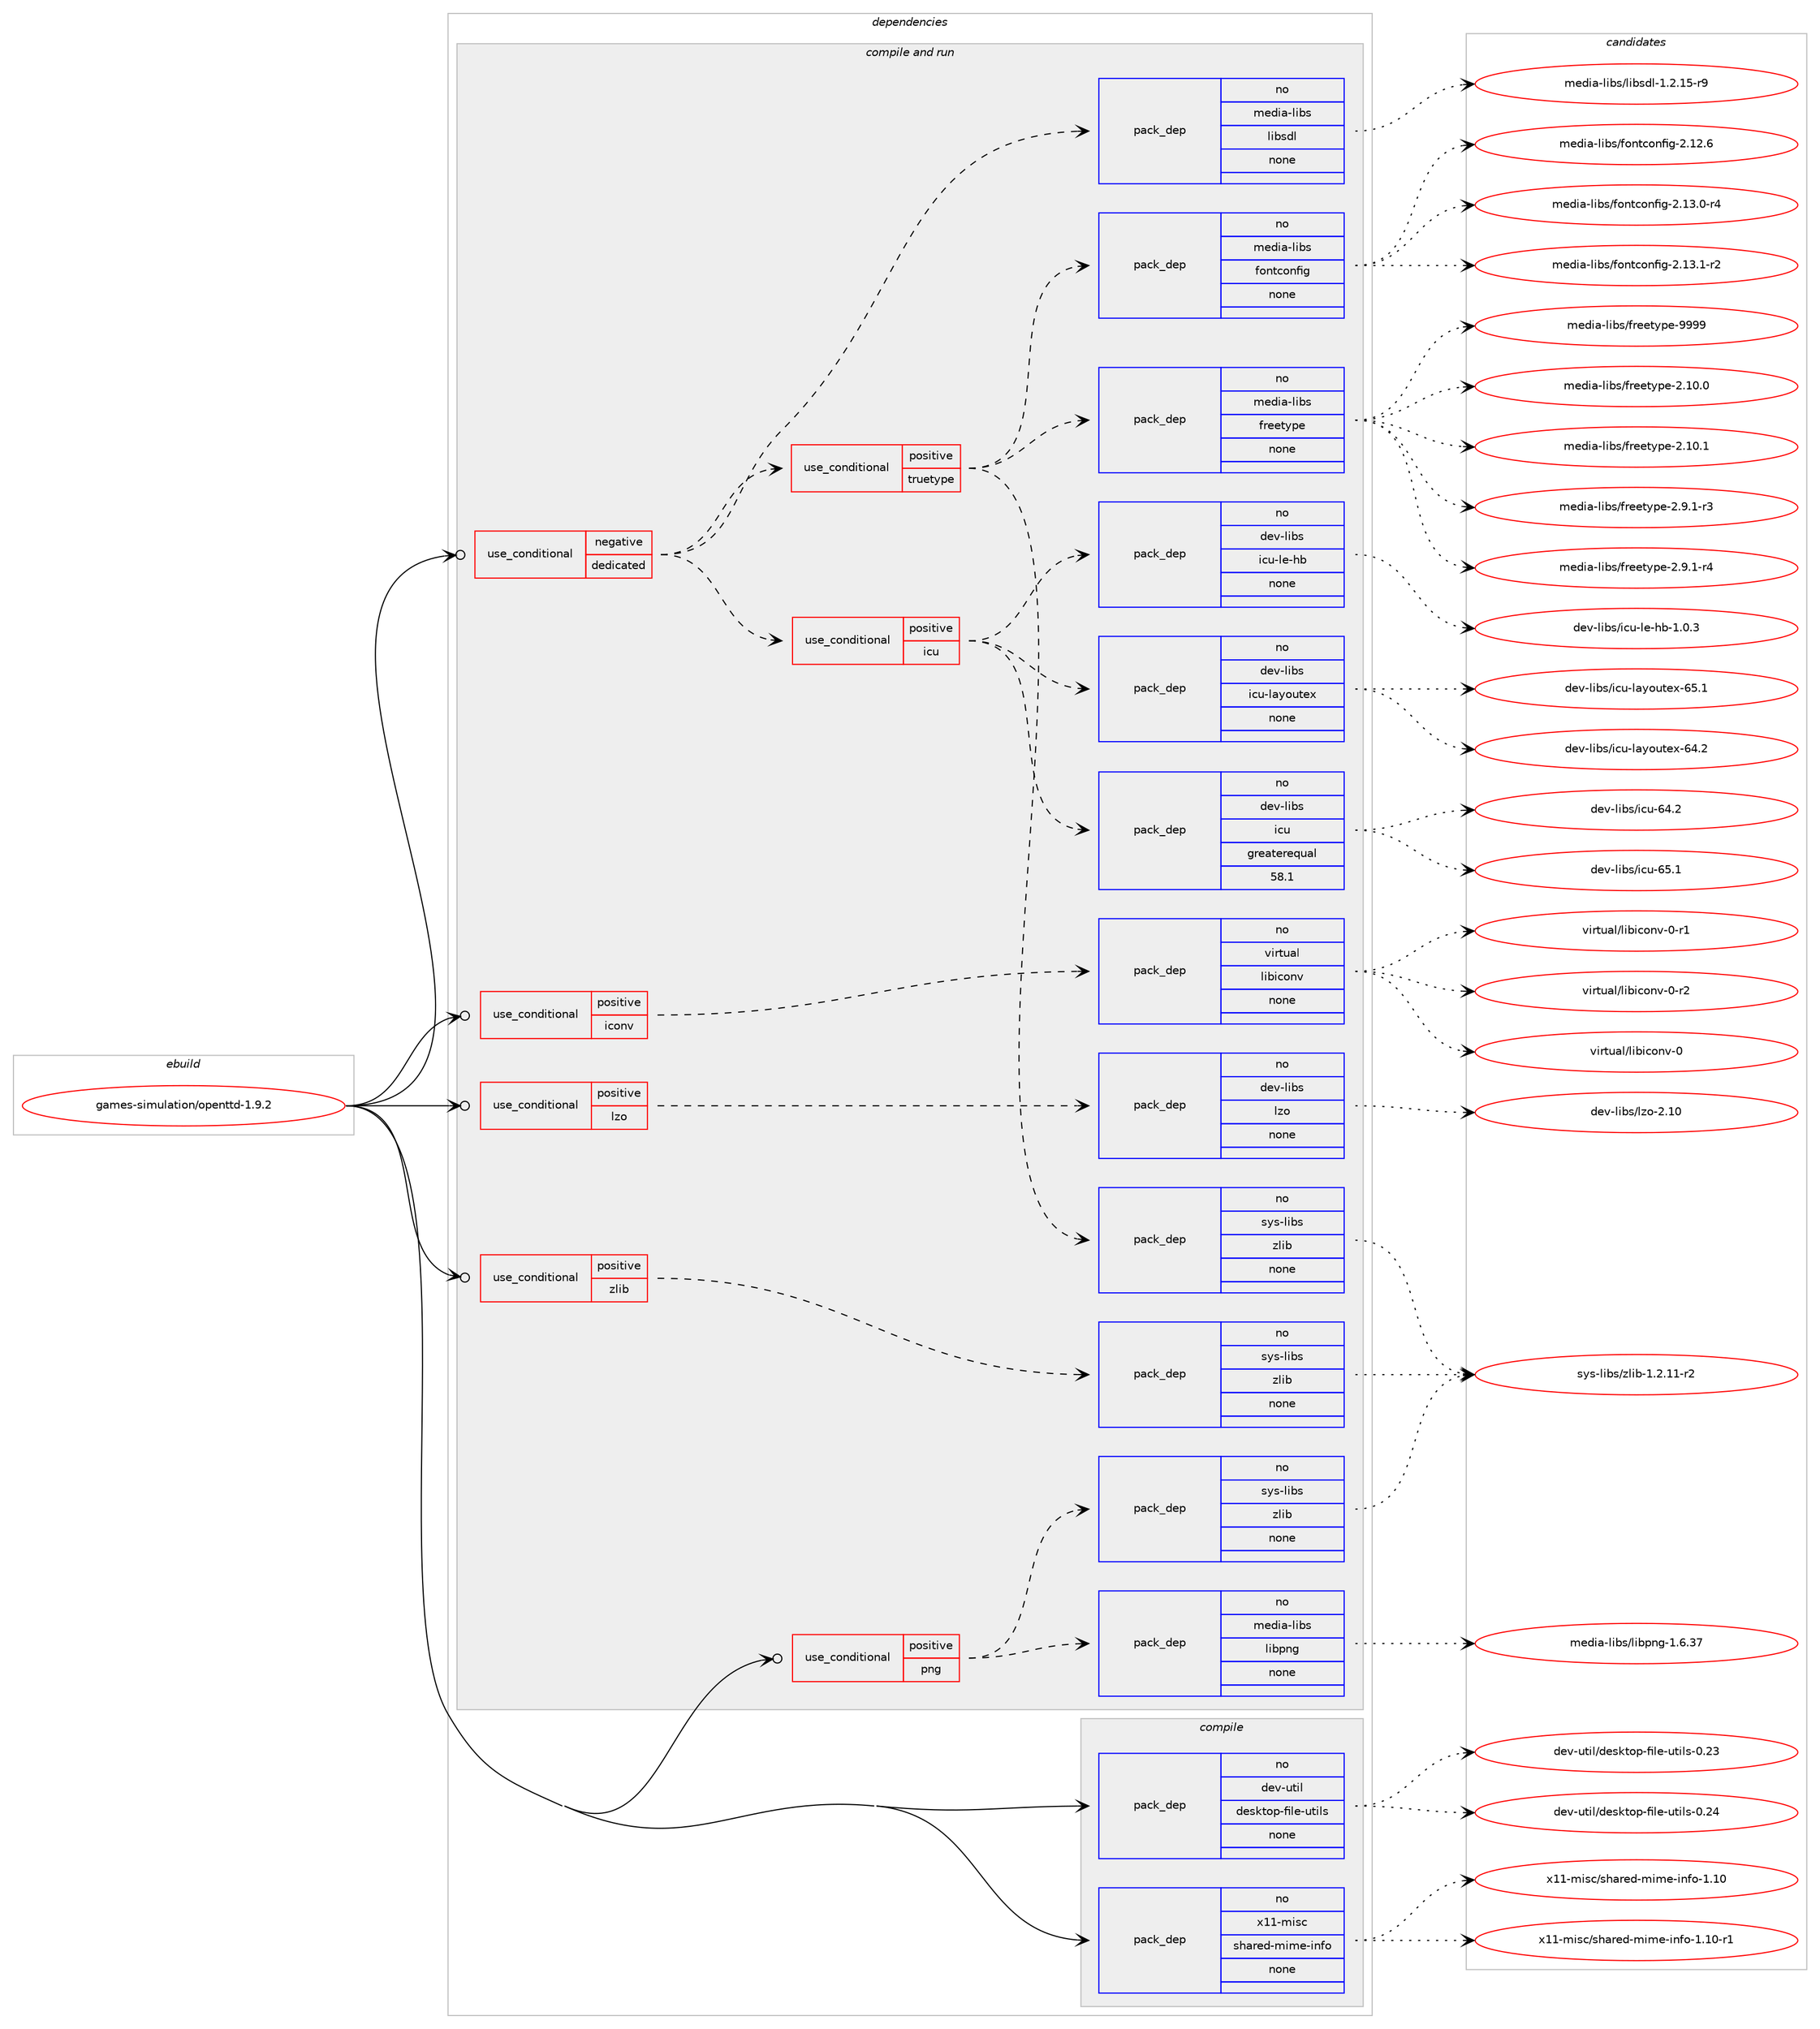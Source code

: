 digraph prolog {

# *************
# Graph options
# *************

newrank=true;
concentrate=true;
compound=true;
graph [rankdir=LR,fontname=Helvetica,fontsize=10,ranksep=1.5];#, ranksep=2.5, nodesep=0.2];
edge  [arrowhead=vee];
node  [fontname=Helvetica,fontsize=10];

# **********
# The ebuild
# **********

subgraph cluster_leftcol {
color=gray;
rank=same;
label=<<i>ebuild</i>>;
id [label="games-simulation/openttd-1.9.2", color=red, width=4, href="../games-simulation/openttd-1.9.2.svg"];
}

# ****************
# The dependencies
# ****************

subgraph cluster_midcol {
color=gray;
label=<<i>dependencies</i>>;
subgraph cluster_compile {
fillcolor="#eeeeee";
style=filled;
label=<<i>compile</i>>;
subgraph pack545384 {
dependency743098 [label=<<TABLE BORDER="0" CELLBORDER="1" CELLSPACING="0" CELLPADDING="4" WIDTH="220"><TR><TD ROWSPAN="6" CELLPADDING="30">pack_dep</TD></TR><TR><TD WIDTH="110">no</TD></TR><TR><TD>dev-util</TD></TR><TR><TD>desktop-file-utils</TD></TR><TR><TD>none</TD></TR><TR><TD></TD></TR></TABLE>>, shape=none, color=blue];
}
id:e -> dependency743098:w [weight=20,style="solid",arrowhead="vee"];
subgraph pack545385 {
dependency743099 [label=<<TABLE BORDER="0" CELLBORDER="1" CELLSPACING="0" CELLPADDING="4" WIDTH="220"><TR><TD ROWSPAN="6" CELLPADDING="30">pack_dep</TD></TR><TR><TD WIDTH="110">no</TD></TR><TR><TD>x11-misc</TD></TR><TR><TD>shared-mime-info</TD></TR><TR><TD>none</TD></TR><TR><TD></TD></TR></TABLE>>, shape=none, color=blue];
}
id:e -> dependency743099:w [weight=20,style="solid",arrowhead="vee"];
}
subgraph cluster_compileandrun {
fillcolor="#eeeeee";
style=filled;
label=<<i>compile and run</i>>;
subgraph cond185200 {
dependency743100 [label=<<TABLE BORDER="0" CELLBORDER="1" CELLSPACING="0" CELLPADDING="4"><TR><TD ROWSPAN="3" CELLPADDING="10">use_conditional</TD></TR><TR><TD>negative</TD></TR><TR><TD>dedicated</TD></TR></TABLE>>, shape=none, color=red];
subgraph pack545386 {
dependency743101 [label=<<TABLE BORDER="0" CELLBORDER="1" CELLSPACING="0" CELLPADDING="4" WIDTH="220"><TR><TD ROWSPAN="6" CELLPADDING="30">pack_dep</TD></TR><TR><TD WIDTH="110">no</TD></TR><TR><TD>media-libs</TD></TR><TR><TD>libsdl</TD></TR><TR><TD>none</TD></TR><TR><TD></TD></TR></TABLE>>, shape=none, color=blue];
}
dependency743100:e -> dependency743101:w [weight=20,style="dashed",arrowhead="vee"];
subgraph cond185201 {
dependency743102 [label=<<TABLE BORDER="0" CELLBORDER="1" CELLSPACING="0" CELLPADDING="4"><TR><TD ROWSPAN="3" CELLPADDING="10">use_conditional</TD></TR><TR><TD>positive</TD></TR><TR><TD>icu</TD></TR></TABLE>>, shape=none, color=red];
subgraph pack545387 {
dependency743103 [label=<<TABLE BORDER="0" CELLBORDER="1" CELLSPACING="0" CELLPADDING="4" WIDTH="220"><TR><TD ROWSPAN="6" CELLPADDING="30">pack_dep</TD></TR><TR><TD WIDTH="110">no</TD></TR><TR><TD>dev-libs</TD></TR><TR><TD>icu-layoutex</TD></TR><TR><TD>none</TD></TR><TR><TD></TD></TR></TABLE>>, shape=none, color=blue];
}
dependency743102:e -> dependency743103:w [weight=20,style="dashed",arrowhead="vee"];
subgraph pack545388 {
dependency743104 [label=<<TABLE BORDER="0" CELLBORDER="1" CELLSPACING="0" CELLPADDING="4" WIDTH="220"><TR><TD ROWSPAN="6" CELLPADDING="30">pack_dep</TD></TR><TR><TD WIDTH="110">no</TD></TR><TR><TD>dev-libs</TD></TR><TR><TD>icu-le-hb</TD></TR><TR><TD>none</TD></TR><TR><TD></TD></TR></TABLE>>, shape=none, color=blue];
}
dependency743102:e -> dependency743104:w [weight=20,style="dashed",arrowhead="vee"];
subgraph pack545389 {
dependency743105 [label=<<TABLE BORDER="0" CELLBORDER="1" CELLSPACING="0" CELLPADDING="4" WIDTH="220"><TR><TD ROWSPAN="6" CELLPADDING="30">pack_dep</TD></TR><TR><TD WIDTH="110">no</TD></TR><TR><TD>dev-libs</TD></TR><TR><TD>icu</TD></TR><TR><TD>greaterequal</TD></TR><TR><TD>58.1</TD></TR></TABLE>>, shape=none, color=blue];
}
dependency743102:e -> dependency743105:w [weight=20,style="dashed",arrowhead="vee"];
}
dependency743100:e -> dependency743102:w [weight=20,style="dashed",arrowhead="vee"];
subgraph cond185202 {
dependency743106 [label=<<TABLE BORDER="0" CELLBORDER="1" CELLSPACING="0" CELLPADDING="4"><TR><TD ROWSPAN="3" CELLPADDING="10">use_conditional</TD></TR><TR><TD>positive</TD></TR><TR><TD>truetype</TD></TR></TABLE>>, shape=none, color=red];
subgraph pack545390 {
dependency743107 [label=<<TABLE BORDER="0" CELLBORDER="1" CELLSPACING="0" CELLPADDING="4" WIDTH="220"><TR><TD ROWSPAN="6" CELLPADDING="30">pack_dep</TD></TR><TR><TD WIDTH="110">no</TD></TR><TR><TD>media-libs</TD></TR><TR><TD>fontconfig</TD></TR><TR><TD>none</TD></TR><TR><TD></TD></TR></TABLE>>, shape=none, color=blue];
}
dependency743106:e -> dependency743107:w [weight=20,style="dashed",arrowhead="vee"];
subgraph pack545391 {
dependency743108 [label=<<TABLE BORDER="0" CELLBORDER="1" CELLSPACING="0" CELLPADDING="4" WIDTH="220"><TR><TD ROWSPAN="6" CELLPADDING="30">pack_dep</TD></TR><TR><TD WIDTH="110">no</TD></TR><TR><TD>media-libs</TD></TR><TR><TD>freetype</TD></TR><TR><TD>none</TD></TR><TR><TD></TD></TR></TABLE>>, shape=none, color=blue];
}
dependency743106:e -> dependency743108:w [weight=20,style="dashed",arrowhead="vee"];
subgraph pack545392 {
dependency743109 [label=<<TABLE BORDER="0" CELLBORDER="1" CELLSPACING="0" CELLPADDING="4" WIDTH="220"><TR><TD ROWSPAN="6" CELLPADDING="30">pack_dep</TD></TR><TR><TD WIDTH="110">no</TD></TR><TR><TD>sys-libs</TD></TR><TR><TD>zlib</TD></TR><TR><TD>none</TD></TR><TR><TD></TD></TR></TABLE>>, shape=none, color=blue];
}
dependency743106:e -> dependency743109:w [weight=20,style="dashed",arrowhead="vee"];
}
dependency743100:e -> dependency743106:w [weight=20,style="dashed",arrowhead="vee"];
}
id:e -> dependency743100:w [weight=20,style="solid",arrowhead="odotvee"];
subgraph cond185203 {
dependency743110 [label=<<TABLE BORDER="0" CELLBORDER="1" CELLSPACING="0" CELLPADDING="4"><TR><TD ROWSPAN="3" CELLPADDING="10">use_conditional</TD></TR><TR><TD>positive</TD></TR><TR><TD>iconv</TD></TR></TABLE>>, shape=none, color=red];
subgraph pack545393 {
dependency743111 [label=<<TABLE BORDER="0" CELLBORDER="1" CELLSPACING="0" CELLPADDING="4" WIDTH="220"><TR><TD ROWSPAN="6" CELLPADDING="30">pack_dep</TD></TR><TR><TD WIDTH="110">no</TD></TR><TR><TD>virtual</TD></TR><TR><TD>libiconv</TD></TR><TR><TD>none</TD></TR><TR><TD></TD></TR></TABLE>>, shape=none, color=blue];
}
dependency743110:e -> dependency743111:w [weight=20,style="dashed",arrowhead="vee"];
}
id:e -> dependency743110:w [weight=20,style="solid",arrowhead="odotvee"];
subgraph cond185204 {
dependency743112 [label=<<TABLE BORDER="0" CELLBORDER="1" CELLSPACING="0" CELLPADDING="4"><TR><TD ROWSPAN="3" CELLPADDING="10">use_conditional</TD></TR><TR><TD>positive</TD></TR><TR><TD>lzo</TD></TR></TABLE>>, shape=none, color=red];
subgraph pack545394 {
dependency743113 [label=<<TABLE BORDER="0" CELLBORDER="1" CELLSPACING="0" CELLPADDING="4" WIDTH="220"><TR><TD ROWSPAN="6" CELLPADDING="30">pack_dep</TD></TR><TR><TD WIDTH="110">no</TD></TR><TR><TD>dev-libs</TD></TR><TR><TD>lzo</TD></TR><TR><TD>none</TD></TR><TR><TD></TD></TR></TABLE>>, shape=none, color=blue];
}
dependency743112:e -> dependency743113:w [weight=20,style="dashed",arrowhead="vee"];
}
id:e -> dependency743112:w [weight=20,style="solid",arrowhead="odotvee"];
subgraph cond185205 {
dependency743114 [label=<<TABLE BORDER="0" CELLBORDER="1" CELLSPACING="0" CELLPADDING="4"><TR><TD ROWSPAN="3" CELLPADDING="10">use_conditional</TD></TR><TR><TD>positive</TD></TR><TR><TD>png</TD></TR></TABLE>>, shape=none, color=red];
subgraph pack545395 {
dependency743115 [label=<<TABLE BORDER="0" CELLBORDER="1" CELLSPACING="0" CELLPADDING="4" WIDTH="220"><TR><TD ROWSPAN="6" CELLPADDING="30">pack_dep</TD></TR><TR><TD WIDTH="110">no</TD></TR><TR><TD>media-libs</TD></TR><TR><TD>libpng</TD></TR><TR><TD>none</TD></TR><TR><TD></TD></TR></TABLE>>, shape=none, color=blue];
}
dependency743114:e -> dependency743115:w [weight=20,style="dashed",arrowhead="vee"];
subgraph pack545396 {
dependency743116 [label=<<TABLE BORDER="0" CELLBORDER="1" CELLSPACING="0" CELLPADDING="4" WIDTH="220"><TR><TD ROWSPAN="6" CELLPADDING="30">pack_dep</TD></TR><TR><TD WIDTH="110">no</TD></TR><TR><TD>sys-libs</TD></TR><TR><TD>zlib</TD></TR><TR><TD>none</TD></TR><TR><TD></TD></TR></TABLE>>, shape=none, color=blue];
}
dependency743114:e -> dependency743116:w [weight=20,style="dashed",arrowhead="vee"];
}
id:e -> dependency743114:w [weight=20,style="solid",arrowhead="odotvee"];
subgraph cond185206 {
dependency743117 [label=<<TABLE BORDER="0" CELLBORDER="1" CELLSPACING="0" CELLPADDING="4"><TR><TD ROWSPAN="3" CELLPADDING="10">use_conditional</TD></TR><TR><TD>positive</TD></TR><TR><TD>zlib</TD></TR></TABLE>>, shape=none, color=red];
subgraph pack545397 {
dependency743118 [label=<<TABLE BORDER="0" CELLBORDER="1" CELLSPACING="0" CELLPADDING="4" WIDTH="220"><TR><TD ROWSPAN="6" CELLPADDING="30">pack_dep</TD></TR><TR><TD WIDTH="110">no</TD></TR><TR><TD>sys-libs</TD></TR><TR><TD>zlib</TD></TR><TR><TD>none</TD></TR><TR><TD></TD></TR></TABLE>>, shape=none, color=blue];
}
dependency743117:e -> dependency743118:w [weight=20,style="dashed",arrowhead="vee"];
}
id:e -> dependency743117:w [weight=20,style="solid",arrowhead="odotvee"];
}
subgraph cluster_run {
fillcolor="#eeeeee";
style=filled;
label=<<i>run</i>>;
}
}

# **************
# The candidates
# **************

subgraph cluster_choices {
rank=same;
color=gray;
label=<<i>candidates</i>>;

subgraph choice545384 {
color=black;
nodesep=1;
choice100101118451171161051084710010111510711611111245102105108101451171161051081154548465051 [label="dev-util/desktop-file-utils-0.23", color=red, width=4,href="../dev-util/desktop-file-utils-0.23.svg"];
choice100101118451171161051084710010111510711611111245102105108101451171161051081154548465052 [label="dev-util/desktop-file-utils-0.24", color=red, width=4,href="../dev-util/desktop-file-utils-0.24.svg"];
dependency743098:e -> choice100101118451171161051084710010111510711611111245102105108101451171161051081154548465051:w [style=dotted,weight="100"];
dependency743098:e -> choice100101118451171161051084710010111510711611111245102105108101451171161051081154548465052:w [style=dotted,weight="100"];
}
subgraph choice545385 {
color=black;
nodesep=1;
choice12049494510910511599471151049711410110045109105109101451051101021114549464948 [label="x11-misc/shared-mime-info-1.10", color=red, width=4,href="../x11-misc/shared-mime-info-1.10.svg"];
choice120494945109105115994711510497114101100451091051091014510511010211145494649484511449 [label="x11-misc/shared-mime-info-1.10-r1", color=red, width=4,href="../x11-misc/shared-mime-info-1.10-r1.svg"];
dependency743099:e -> choice12049494510910511599471151049711410110045109105109101451051101021114549464948:w [style=dotted,weight="100"];
dependency743099:e -> choice120494945109105115994711510497114101100451091051091014510511010211145494649484511449:w [style=dotted,weight="100"];
}
subgraph choice545386 {
color=black;
nodesep=1;
choice1091011001059745108105981154710810598115100108454946504649534511457 [label="media-libs/libsdl-1.2.15-r9", color=red, width=4,href="../media-libs/libsdl-1.2.15-r9.svg"];
dependency743101:e -> choice1091011001059745108105981154710810598115100108454946504649534511457:w [style=dotted,weight="100"];
}
subgraph choice545387 {
color=black;
nodesep=1;
choice1001011184510810598115471059911745108971211111171161011204554524650 [label="dev-libs/icu-layoutex-64.2", color=red, width=4,href="../dev-libs/icu-layoutex-64.2.svg"];
choice1001011184510810598115471059911745108971211111171161011204554534649 [label="dev-libs/icu-layoutex-65.1", color=red, width=4,href="../dev-libs/icu-layoutex-65.1.svg"];
dependency743103:e -> choice1001011184510810598115471059911745108971211111171161011204554524650:w [style=dotted,weight="100"];
dependency743103:e -> choice1001011184510810598115471059911745108971211111171161011204554534649:w [style=dotted,weight="100"];
}
subgraph choice545388 {
color=black;
nodesep=1;
choice10010111845108105981154710599117451081014510498454946484651 [label="dev-libs/icu-le-hb-1.0.3", color=red, width=4,href="../dev-libs/icu-le-hb-1.0.3.svg"];
dependency743104:e -> choice10010111845108105981154710599117451081014510498454946484651:w [style=dotted,weight="100"];
}
subgraph choice545389 {
color=black;
nodesep=1;
choice100101118451081059811547105991174554524650 [label="dev-libs/icu-64.2", color=red, width=4,href="../dev-libs/icu-64.2.svg"];
choice100101118451081059811547105991174554534649 [label="dev-libs/icu-65.1", color=red, width=4,href="../dev-libs/icu-65.1.svg"];
dependency743105:e -> choice100101118451081059811547105991174554524650:w [style=dotted,weight="100"];
dependency743105:e -> choice100101118451081059811547105991174554534649:w [style=dotted,weight="100"];
}
subgraph choice545390 {
color=black;
nodesep=1;
choice109101100105974510810598115471021111101169911111010210510345504649504654 [label="media-libs/fontconfig-2.12.6", color=red, width=4,href="../media-libs/fontconfig-2.12.6.svg"];
choice1091011001059745108105981154710211111011699111110102105103455046495146484511452 [label="media-libs/fontconfig-2.13.0-r4", color=red, width=4,href="../media-libs/fontconfig-2.13.0-r4.svg"];
choice1091011001059745108105981154710211111011699111110102105103455046495146494511450 [label="media-libs/fontconfig-2.13.1-r2", color=red, width=4,href="../media-libs/fontconfig-2.13.1-r2.svg"];
dependency743107:e -> choice109101100105974510810598115471021111101169911111010210510345504649504654:w [style=dotted,weight="100"];
dependency743107:e -> choice1091011001059745108105981154710211111011699111110102105103455046495146484511452:w [style=dotted,weight="100"];
dependency743107:e -> choice1091011001059745108105981154710211111011699111110102105103455046495146494511450:w [style=dotted,weight="100"];
}
subgraph choice545391 {
color=black;
nodesep=1;
choice1091011001059745108105981154710211410110111612111210145504649484648 [label="media-libs/freetype-2.10.0", color=red, width=4,href="../media-libs/freetype-2.10.0.svg"];
choice1091011001059745108105981154710211410110111612111210145504649484649 [label="media-libs/freetype-2.10.1", color=red, width=4,href="../media-libs/freetype-2.10.1.svg"];
choice109101100105974510810598115471021141011011161211121014550465746494511451 [label="media-libs/freetype-2.9.1-r3", color=red, width=4,href="../media-libs/freetype-2.9.1-r3.svg"];
choice109101100105974510810598115471021141011011161211121014550465746494511452 [label="media-libs/freetype-2.9.1-r4", color=red, width=4,href="../media-libs/freetype-2.9.1-r4.svg"];
choice109101100105974510810598115471021141011011161211121014557575757 [label="media-libs/freetype-9999", color=red, width=4,href="../media-libs/freetype-9999.svg"];
dependency743108:e -> choice1091011001059745108105981154710211410110111612111210145504649484648:w [style=dotted,weight="100"];
dependency743108:e -> choice1091011001059745108105981154710211410110111612111210145504649484649:w [style=dotted,weight="100"];
dependency743108:e -> choice109101100105974510810598115471021141011011161211121014550465746494511451:w [style=dotted,weight="100"];
dependency743108:e -> choice109101100105974510810598115471021141011011161211121014550465746494511452:w [style=dotted,weight="100"];
dependency743108:e -> choice109101100105974510810598115471021141011011161211121014557575757:w [style=dotted,weight="100"];
}
subgraph choice545392 {
color=black;
nodesep=1;
choice11512111545108105981154712210810598454946504649494511450 [label="sys-libs/zlib-1.2.11-r2", color=red, width=4,href="../sys-libs/zlib-1.2.11-r2.svg"];
dependency743109:e -> choice11512111545108105981154712210810598454946504649494511450:w [style=dotted,weight="100"];
}
subgraph choice545393 {
color=black;
nodesep=1;
choice118105114116117971084710810598105991111101184548 [label="virtual/libiconv-0", color=red, width=4,href="../virtual/libiconv-0.svg"];
choice1181051141161179710847108105981059911111011845484511449 [label="virtual/libiconv-0-r1", color=red, width=4,href="../virtual/libiconv-0-r1.svg"];
choice1181051141161179710847108105981059911111011845484511450 [label="virtual/libiconv-0-r2", color=red, width=4,href="../virtual/libiconv-0-r2.svg"];
dependency743111:e -> choice118105114116117971084710810598105991111101184548:w [style=dotted,weight="100"];
dependency743111:e -> choice1181051141161179710847108105981059911111011845484511449:w [style=dotted,weight="100"];
dependency743111:e -> choice1181051141161179710847108105981059911111011845484511450:w [style=dotted,weight="100"];
}
subgraph choice545394 {
color=black;
nodesep=1;
choice1001011184510810598115471081221114550464948 [label="dev-libs/lzo-2.10", color=red, width=4,href="../dev-libs/lzo-2.10.svg"];
dependency743113:e -> choice1001011184510810598115471081221114550464948:w [style=dotted,weight="100"];
}
subgraph choice545395 {
color=black;
nodesep=1;
choice109101100105974510810598115471081059811211010345494654465155 [label="media-libs/libpng-1.6.37", color=red, width=4,href="../media-libs/libpng-1.6.37.svg"];
dependency743115:e -> choice109101100105974510810598115471081059811211010345494654465155:w [style=dotted,weight="100"];
}
subgraph choice545396 {
color=black;
nodesep=1;
choice11512111545108105981154712210810598454946504649494511450 [label="sys-libs/zlib-1.2.11-r2", color=red, width=4,href="../sys-libs/zlib-1.2.11-r2.svg"];
dependency743116:e -> choice11512111545108105981154712210810598454946504649494511450:w [style=dotted,weight="100"];
}
subgraph choice545397 {
color=black;
nodesep=1;
choice11512111545108105981154712210810598454946504649494511450 [label="sys-libs/zlib-1.2.11-r2", color=red, width=4,href="../sys-libs/zlib-1.2.11-r2.svg"];
dependency743118:e -> choice11512111545108105981154712210810598454946504649494511450:w [style=dotted,weight="100"];
}
}

}
